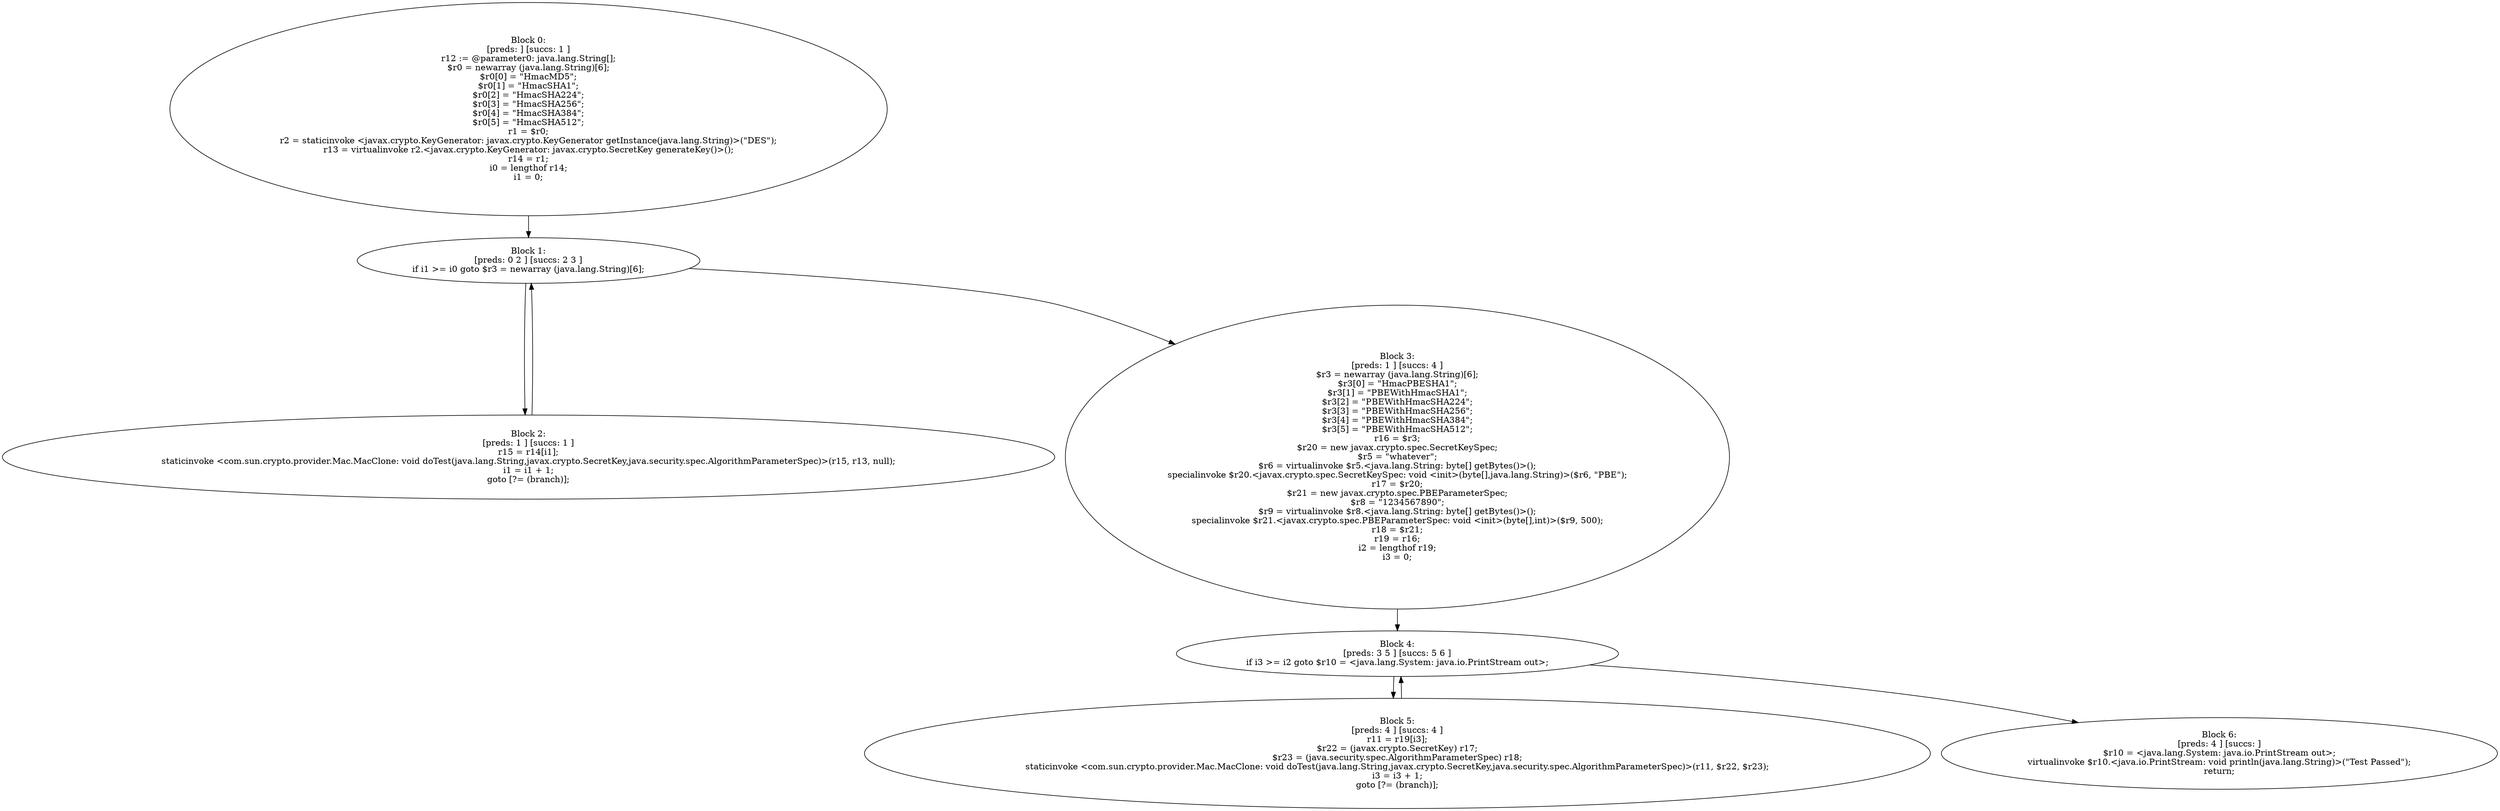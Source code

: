 digraph "unitGraph" {
    "Block 0:
[preds: ] [succs: 1 ]
r12 := @parameter0: java.lang.String[];
$r0 = newarray (java.lang.String)[6];
$r0[0] = \"HmacMD5\";
$r0[1] = \"HmacSHA1\";
$r0[2] = \"HmacSHA224\";
$r0[3] = \"HmacSHA256\";
$r0[4] = \"HmacSHA384\";
$r0[5] = \"HmacSHA512\";
r1 = $r0;
r2 = staticinvoke <javax.crypto.KeyGenerator: javax.crypto.KeyGenerator getInstance(java.lang.String)>(\"DES\");
r13 = virtualinvoke r2.<javax.crypto.KeyGenerator: javax.crypto.SecretKey generateKey()>();
r14 = r1;
i0 = lengthof r14;
i1 = 0;
"
    "Block 1:
[preds: 0 2 ] [succs: 2 3 ]
if i1 >= i0 goto $r3 = newarray (java.lang.String)[6];
"
    "Block 2:
[preds: 1 ] [succs: 1 ]
r15 = r14[i1];
staticinvoke <com.sun.crypto.provider.Mac.MacClone: void doTest(java.lang.String,javax.crypto.SecretKey,java.security.spec.AlgorithmParameterSpec)>(r15, r13, null);
i1 = i1 + 1;
goto [?= (branch)];
"
    "Block 3:
[preds: 1 ] [succs: 4 ]
$r3 = newarray (java.lang.String)[6];
$r3[0] = \"HmacPBESHA1\";
$r3[1] = \"PBEWithHmacSHA1\";
$r3[2] = \"PBEWithHmacSHA224\";
$r3[3] = \"PBEWithHmacSHA256\";
$r3[4] = \"PBEWithHmacSHA384\";
$r3[5] = \"PBEWithHmacSHA512\";
r16 = $r3;
$r20 = new javax.crypto.spec.SecretKeySpec;
$r5 = \"whatever\";
$r6 = virtualinvoke $r5.<java.lang.String: byte[] getBytes()>();
specialinvoke $r20.<javax.crypto.spec.SecretKeySpec: void <init>(byte[],java.lang.String)>($r6, \"PBE\");
r17 = $r20;
$r21 = new javax.crypto.spec.PBEParameterSpec;
$r8 = \"1234567890\";
$r9 = virtualinvoke $r8.<java.lang.String: byte[] getBytes()>();
specialinvoke $r21.<javax.crypto.spec.PBEParameterSpec: void <init>(byte[],int)>($r9, 500);
r18 = $r21;
r19 = r16;
i2 = lengthof r19;
i3 = 0;
"
    "Block 4:
[preds: 3 5 ] [succs: 5 6 ]
if i3 >= i2 goto $r10 = <java.lang.System: java.io.PrintStream out>;
"
    "Block 5:
[preds: 4 ] [succs: 4 ]
r11 = r19[i3];
$r22 = (javax.crypto.SecretKey) r17;
$r23 = (java.security.spec.AlgorithmParameterSpec) r18;
staticinvoke <com.sun.crypto.provider.Mac.MacClone: void doTest(java.lang.String,javax.crypto.SecretKey,java.security.spec.AlgorithmParameterSpec)>(r11, $r22, $r23);
i3 = i3 + 1;
goto [?= (branch)];
"
    "Block 6:
[preds: 4 ] [succs: ]
$r10 = <java.lang.System: java.io.PrintStream out>;
virtualinvoke $r10.<java.io.PrintStream: void println(java.lang.String)>(\"Test Passed\");
return;
"
    "Block 0:
[preds: ] [succs: 1 ]
r12 := @parameter0: java.lang.String[];
$r0 = newarray (java.lang.String)[6];
$r0[0] = \"HmacMD5\";
$r0[1] = \"HmacSHA1\";
$r0[2] = \"HmacSHA224\";
$r0[3] = \"HmacSHA256\";
$r0[4] = \"HmacSHA384\";
$r0[5] = \"HmacSHA512\";
r1 = $r0;
r2 = staticinvoke <javax.crypto.KeyGenerator: javax.crypto.KeyGenerator getInstance(java.lang.String)>(\"DES\");
r13 = virtualinvoke r2.<javax.crypto.KeyGenerator: javax.crypto.SecretKey generateKey()>();
r14 = r1;
i0 = lengthof r14;
i1 = 0;
"->"Block 1:
[preds: 0 2 ] [succs: 2 3 ]
if i1 >= i0 goto $r3 = newarray (java.lang.String)[6];
";
    "Block 1:
[preds: 0 2 ] [succs: 2 3 ]
if i1 >= i0 goto $r3 = newarray (java.lang.String)[6];
"->"Block 2:
[preds: 1 ] [succs: 1 ]
r15 = r14[i1];
staticinvoke <com.sun.crypto.provider.Mac.MacClone: void doTest(java.lang.String,javax.crypto.SecretKey,java.security.spec.AlgorithmParameterSpec)>(r15, r13, null);
i1 = i1 + 1;
goto [?= (branch)];
";
    "Block 1:
[preds: 0 2 ] [succs: 2 3 ]
if i1 >= i0 goto $r3 = newarray (java.lang.String)[6];
"->"Block 3:
[preds: 1 ] [succs: 4 ]
$r3 = newarray (java.lang.String)[6];
$r3[0] = \"HmacPBESHA1\";
$r3[1] = \"PBEWithHmacSHA1\";
$r3[2] = \"PBEWithHmacSHA224\";
$r3[3] = \"PBEWithHmacSHA256\";
$r3[4] = \"PBEWithHmacSHA384\";
$r3[5] = \"PBEWithHmacSHA512\";
r16 = $r3;
$r20 = new javax.crypto.spec.SecretKeySpec;
$r5 = \"whatever\";
$r6 = virtualinvoke $r5.<java.lang.String: byte[] getBytes()>();
specialinvoke $r20.<javax.crypto.spec.SecretKeySpec: void <init>(byte[],java.lang.String)>($r6, \"PBE\");
r17 = $r20;
$r21 = new javax.crypto.spec.PBEParameterSpec;
$r8 = \"1234567890\";
$r9 = virtualinvoke $r8.<java.lang.String: byte[] getBytes()>();
specialinvoke $r21.<javax.crypto.spec.PBEParameterSpec: void <init>(byte[],int)>($r9, 500);
r18 = $r21;
r19 = r16;
i2 = lengthof r19;
i3 = 0;
";
    "Block 2:
[preds: 1 ] [succs: 1 ]
r15 = r14[i1];
staticinvoke <com.sun.crypto.provider.Mac.MacClone: void doTest(java.lang.String,javax.crypto.SecretKey,java.security.spec.AlgorithmParameterSpec)>(r15, r13, null);
i1 = i1 + 1;
goto [?= (branch)];
"->"Block 1:
[preds: 0 2 ] [succs: 2 3 ]
if i1 >= i0 goto $r3 = newarray (java.lang.String)[6];
";
    "Block 3:
[preds: 1 ] [succs: 4 ]
$r3 = newarray (java.lang.String)[6];
$r3[0] = \"HmacPBESHA1\";
$r3[1] = \"PBEWithHmacSHA1\";
$r3[2] = \"PBEWithHmacSHA224\";
$r3[3] = \"PBEWithHmacSHA256\";
$r3[4] = \"PBEWithHmacSHA384\";
$r3[5] = \"PBEWithHmacSHA512\";
r16 = $r3;
$r20 = new javax.crypto.spec.SecretKeySpec;
$r5 = \"whatever\";
$r6 = virtualinvoke $r5.<java.lang.String: byte[] getBytes()>();
specialinvoke $r20.<javax.crypto.spec.SecretKeySpec: void <init>(byte[],java.lang.String)>($r6, \"PBE\");
r17 = $r20;
$r21 = new javax.crypto.spec.PBEParameterSpec;
$r8 = \"1234567890\";
$r9 = virtualinvoke $r8.<java.lang.String: byte[] getBytes()>();
specialinvoke $r21.<javax.crypto.spec.PBEParameterSpec: void <init>(byte[],int)>($r9, 500);
r18 = $r21;
r19 = r16;
i2 = lengthof r19;
i3 = 0;
"->"Block 4:
[preds: 3 5 ] [succs: 5 6 ]
if i3 >= i2 goto $r10 = <java.lang.System: java.io.PrintStream out>;
";
    "Block 4:
[preds: 3 5 ] [succs: 5 6 ]
if i3 >= i2 goto $r10 = <java.lang.System: java.io.PrintStream out>;
"->"Block 5:
[preds: 4 ] [succs: 4 ]
r11 = r19[i3];
$r22 = (javax.crypto.SecretKey) r17;
$r23 = (java.security.spec.AlgorithmParameterSpec) r18;
staticinvoke <com.sun.crypto.provider.Mac.MacClone: void doTest(java.lang.String,javax.crypto.SecretKey,java.security.spec.AlgorithmParameterSpec)>(r11, $r22, $r23);
i3 = i3 + 1;
goto [?= (branch)];
";
    "Block 4:
[preds: 3 5 ] [succs: 5 6 ]
if i3 >= i2 goto $r10 = <java.lang.System: java.io.PrintStream out>;
"->"Block 6:
[preds: 4 ] [succs: ]
$r10 = <java.lang.System: java.io.PrintStream out>;
virtualinvoke $r10.<java.io.PrintStream: void println(java.lang.String)>(\"Test Passed\");
return;
";
    "Block 5:
[preds: 4 ] [succs: 4 ]
r11 = r19[i3];
$r22 = (javax.crypto.SecretKey) r17;
$r23 = (java.security.spec.AlgorithmParameterSpec) r18;
staticinvoke <com.sun.crypto.provider.Mac.MacClone: void doTest(java.lang.String,javax.crypto.SecretKey,java.security.spec.AlgorithmParameterSpec)>(r11, $r22, $r23);
i3 = i3 + 1;
goto [?= (branch)];
"->"Block 4:
[preds: 3 5 ] [succs: 5 6 ]
if i3 >= i2 goto $r10 = <java.lang.System: java.io.PrintStream out>;
";
}
